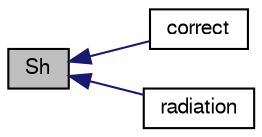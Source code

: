digraph "Sh"
{
  bgcolor="transparent";
  edge [fontname="FreeSans",fontsize="10",labelfontname="FreeSans",labelfontsize="10"];
  node [fontname="FreeSans",fontsize="10",shape=record];
  rankdir="LR";
  Node1036 [label="Sh",height=0.2,width=0.4,color="black", fillcolor="grey75", style="filled", fontcolor="black"];
  Node1036 -> Node1037 [dir="back",color="midnightblue",fontsize="10",style="solid",fontname="FreeSans"];
  Node1037 [label="correct",height=0.2,width=0.4,color="black",URL="$a30042.html#a3ae44b28050c3aa494c1d8e18cf618c1",tooltip="Main update/correction routine. "];
  Node1036 -> Node1038 [dir="back",color="midnightblue",fontsize="10",style="solid",fontname="FreeSans"];
  Node1038 [label="radiation",height=0.2,width=0.4,color="black",URL="$a30042.html#a935b06a80353117bf3edc25c9e31dc12",tooltip="Radiation model on/off flag. "];
}
